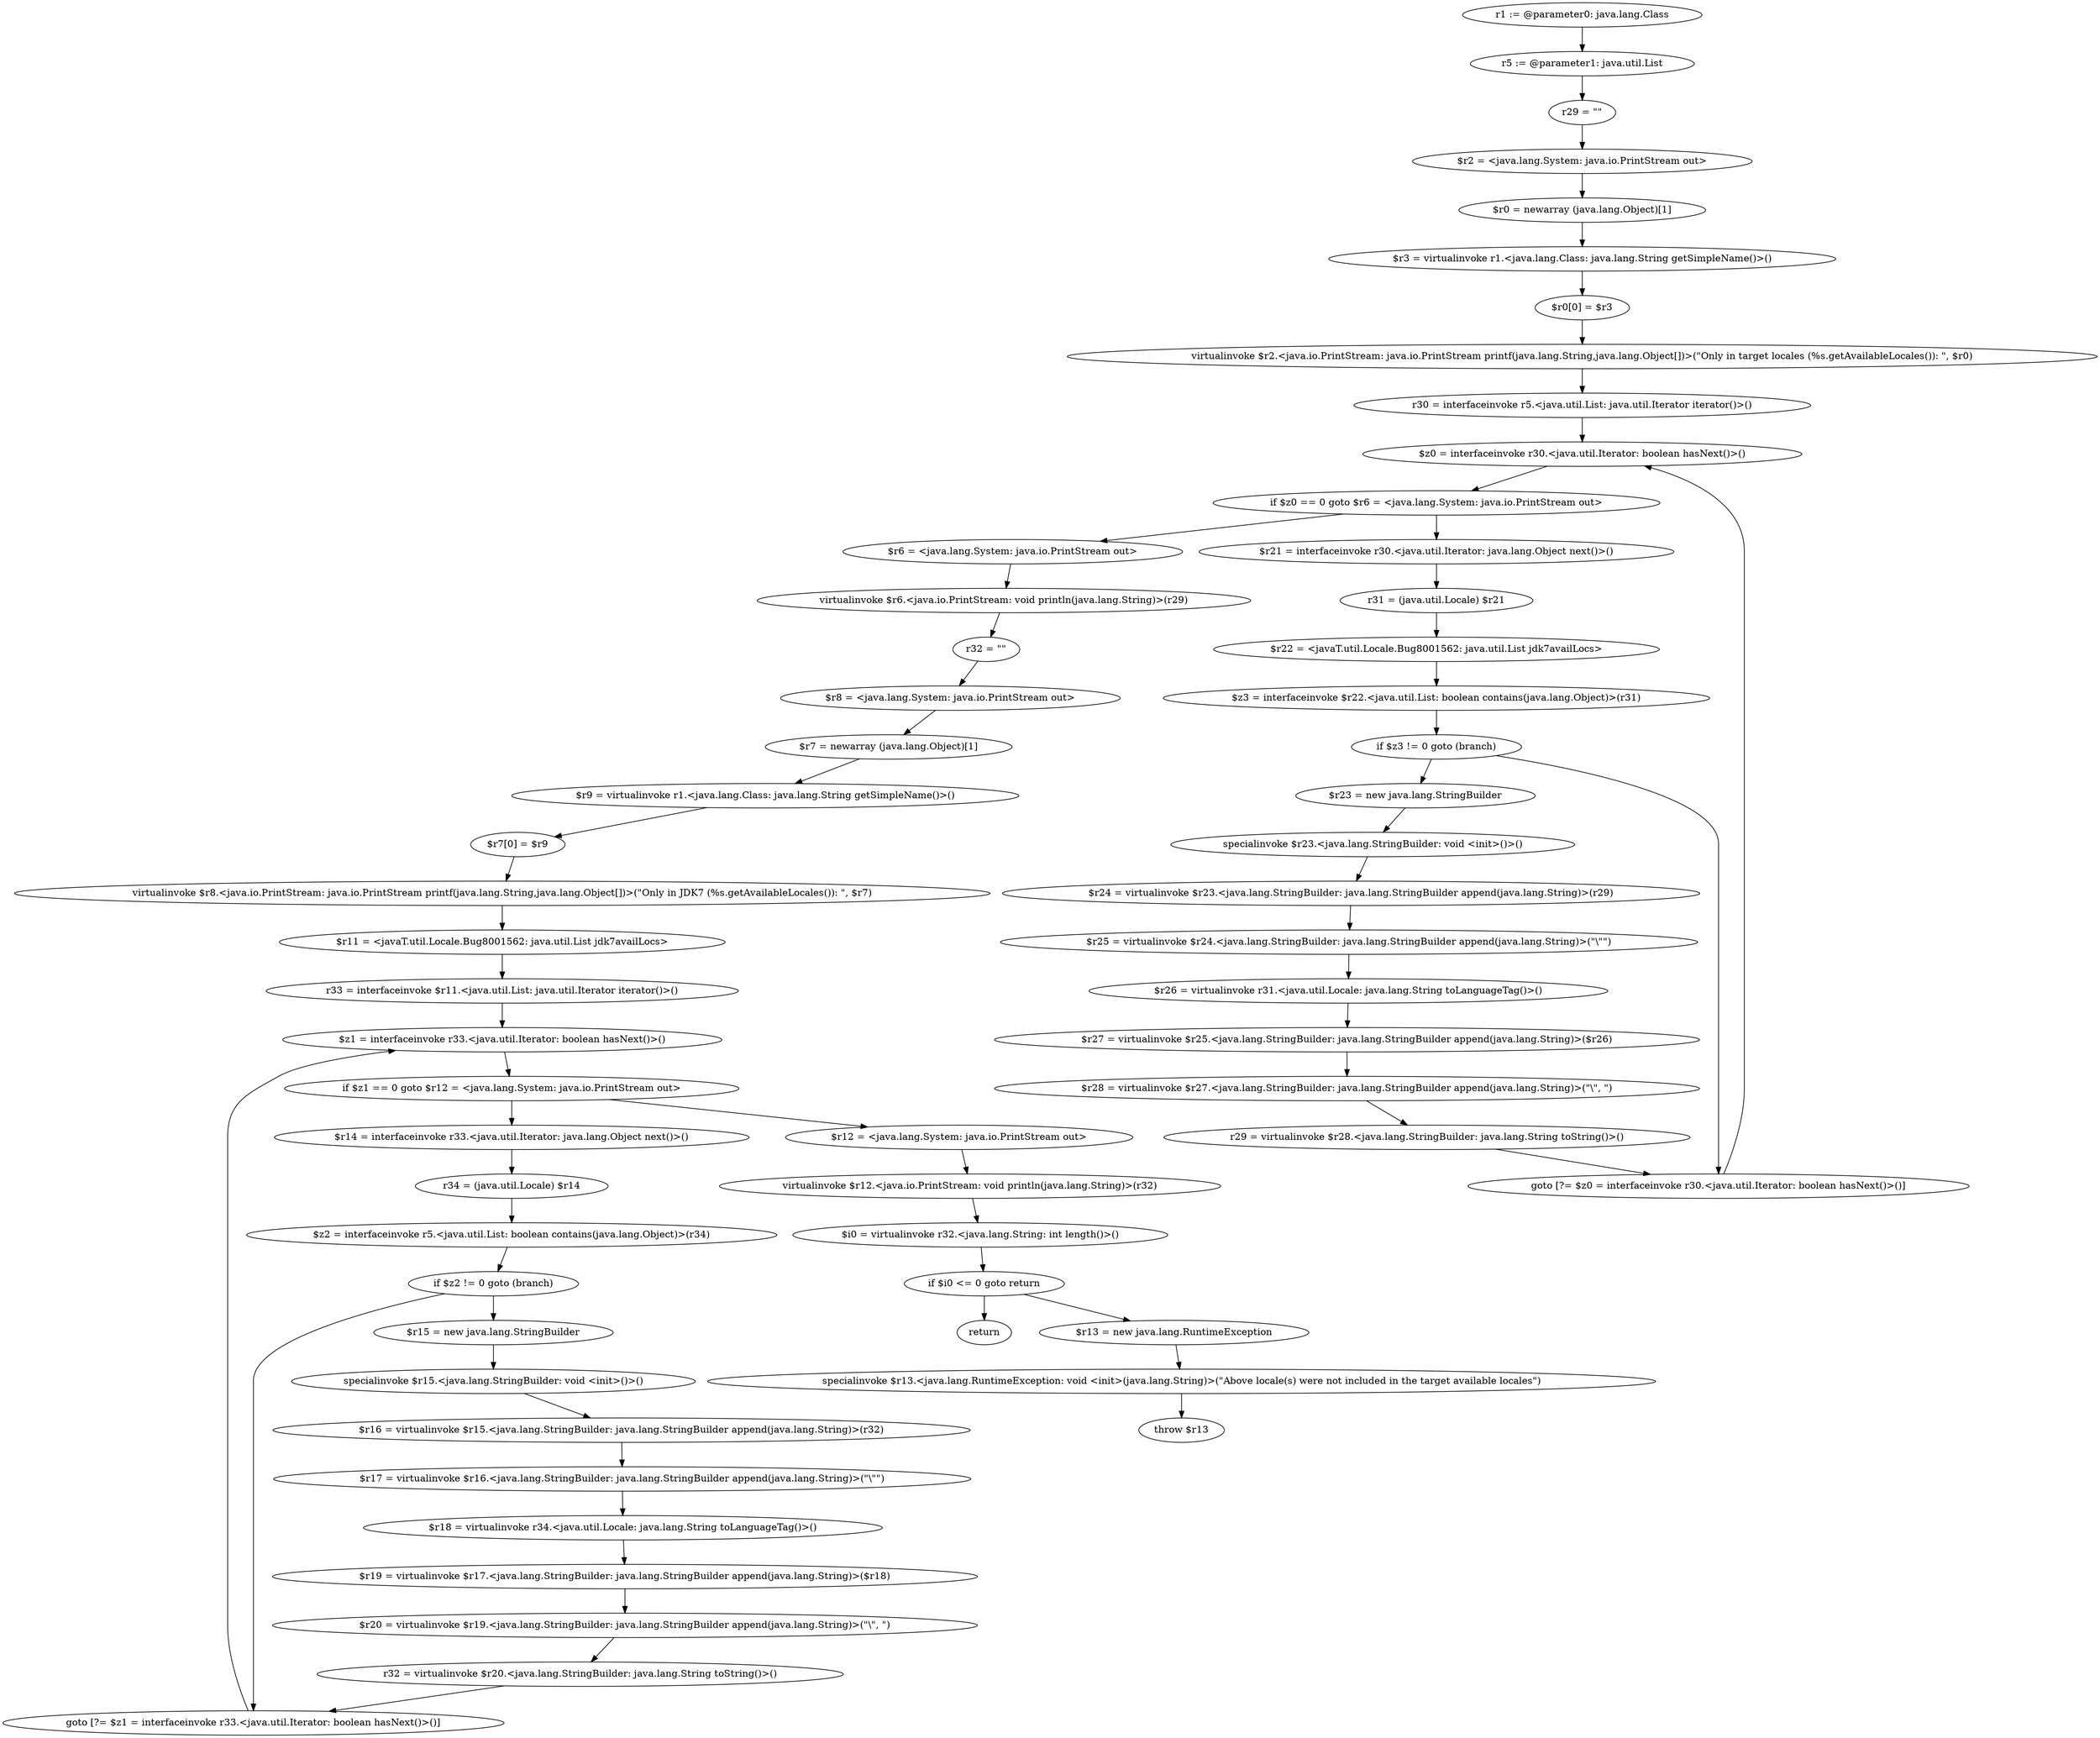 digraph "unitGraph" {
    "r1 := @parameter0: java.lang.Class"
    "r5 := @parameter1: java.util.List"
    "r29 = \"\""
    "$r2 = <java.lang.System: java.io.PrintStream out>"
    "$r0 = newarray (java.lang.Object)[1]"
    "$r3 = virtualinvoke r1.<java.lang.Class: java.lang.String getSimpleName()>()"
    "$r0[0] = $r3"
    "virtualinvoke $r2.<java.io.PrintStream: java.io.PrintStream printf(java.lang.String,java.lang.Object[])>(\"Only in target locales (%s.getAvailableLocales()): \", $r0)"
    "r30 = interfaceinvoke r5.<java.util.List: java.util.Iterator iterator()>()"
    "$z0 = interfaceinvoke r30.<java.util.Iterator: boolean hasNext()>()"
    "if $z0 == 0 goto $r6 = <java.lang.System: java.io.PrintStream out>"
    "$r21 = interfaceinvoke r30.<java.util.Iterator: java.lang.Object next()>()"
    "r31 = (java.util.Locale) $r21"
    "$r22 = <javaT.util.Locale.Bug8001562: java.util.List jdk7availLocs>"
    "$z3 = interfaceinvoke $r22.<java.util.List: boolean contains(java.lang.Object)>(r31)"
    "if $z3 != 0 goto (branch)"
    "$r23 = new java.lang.StringBuilder"
    "specialinvoke $r23.<java.lang.StringBuilder: void <init>()>()"
    "$r24 = virtualinvoke $r23.<java.lang.StringBuilder: java.lang.StringBuilder append(java.lang.String)>(r29)"
    "$r25 = virtualinvoke $r24.<java.lang.StringBuilder: java.lang.StringBuilder append(java.lang.String)>(\"\\\"\")"
    "$r26 = virtualinvoke r31.<java.util.Locale: java.lang.String toLanguageTag()>()"
    "$r27 = virtualinvoke $r25.<java.lang.StringBuilder: java.lang.StringBuilder append(java.lang.String)>($r26)"
    "$r28 = virtualinvoke $r27.<java.lang.StringBuilder: java.lang.StringBuilder append(java.lang.String)>(\"\\\", \")"
    "r29 = virtualinvoke $r28.<java.lang.StringBuilder: java.lang.String toString()>()"
    "goto [?= $z0 = interfaceinvoke r30.<java.util.Iterator: boolean hasNext()>()]"
    "$r6 = <java.lang.System: java.io.PrintStream out>"
    "virtualinvoke $r6.<java.io.PrintStream: void println(java.lang.String)>(r29)"
    "r32 = \"\""
    "$r8 = <java.lang.System: java.io.PrintStream out>"
    "$r7 = newarray (java.lang.Object)[1]"
    "$r9 = virtualinvoke r1.<java.lang.Class: java.lang.String getSimpleName()>()"
    "$r7[0] = $r9"
    "virtualinvoke $r8.<java.io.PrintStream: java.io.PrintStream printf(java.lang.String,java.lang.Object[])>(\"Only in JDK7 (%s.getAvailableLocales()): \", $r7)"
    "$r11 = <javaT.util.Locale.Bug8001562: java.util.List jdk7availLocs>"
    "r33 = interfaceinvoke $r11.<java.util.List: java.util.Iterator iterator()>()"
    "$z1 = interfaceinvoke r33.<java.util.Iterator: boolean hasNext()>()"
    "if $z1 == 0 goto $r12 = <java.lang.System: java.io.PrintStream out>"
    "$r14 = interfaceinvoke r33.<java.util.Iterator: java.lang.Object next()>()"
    "r34 = (java.util.Locale) $r14"
    "$z2 = interfaceinvoke r5.<java.util.List: boolean contains(java.lang.Object)>(r34)"
    "if $z2 != 0 goto (branch)"
    "$r15 = new java.lang.StringBuilder"
    "specialinvoke $r15.<java.lang.StringBuilder: void <init>()>()"
    "$r16 = virtualinvoke $r15.<java.lang.StringBuilder: java.lang.StringBuilder append(java.lang.String)>(r32)"
    "$r17 = virtualinvoke $r16.<java.lang.StringBuilder: java.lang.StringBuilder append(java.lang.String)>(\"\\\"\")"
    "$r18 = virtualinvoke r34.<java.util.Locale: java.lang.String toLanguageTag()>()"
    "$r19 = virtualinvoke $r17.<java.lang.StringBuilder: java.lang.StringBuilder append(java.lang.String)>($r18)"
    "$r20 = virtualinvoke $r19.<java.lang.StringBuilder: java.lang.StringBuilder append(java.lang.String)>(\"\\\", \")"
    "r32 = virtualinvoke $r20.<java.lang.StringBuilder: java.lang.String toString()>()"
    "goto [?= $z1 = interfaceinvoke r33.<java.util.Iterator: boolean hasNext()>()]"
    "$r12 = <java.lang.System: java.io.PrintStream out>"
    "virtualinvoke $r12.<java.io.PrintStream: void println(java.lang.String)>(r32)"
    "$i0 = virtualinvoke r32.<java.lang.String: int length()>()"
    "if $i0 <= 0 goto return"
    "$r13 = new java.lang.RuntimeException"
    "specialinvoke $r13.<java.lang.RuntimeException: void <init>(java.lang.String)>(\"Above locale(s) were not included in the target available locales\")"
    "throw $r13"
    "return"
    "r1 := @parameter0: java.lang.Class"->"r5 := @parameter1: java.util.List";
    "r5 := @parameter1: java.util.List"->"r29 = \"\"";
    "r29 = \"\""->"$r2 = <java.lang.System: java.io.PrintStream out>";
    "$r2 = <java.lang.System: java.io.PrintStream out>"->"$r0 = newarray (java.lang.Object)[1]";
    "$r0 = newarray (java.lang.Object)[1]"->"$r3 = virtualinvoke r1.<java.lang.Class: java.lang.String getSimpleName()>()";
    "$r3 = virtualinvoke r1.<java.lang.Class: java.lang.String getSimpleName()>()"->"$r0[0] = $r3";
    "$r0[0] = $r3"->"virtualinvoke $r2.<java.io.PrintStream: java.io.PrintStream printf(java.lang.String,java.lang.Object[])>(\"Only in target locales (%s.getAvailableLocales()): \", $r0)";
    "virtualinvoke $r2.<java.io.PrintStream: java.io.PrintStream printf(java.lang.String,java.lang.Object[])>(\"Only in target locales (%s.getAvailableLocales()): \", $r0)"->"r30 = interfaceinvoke r5.<java.util.List: java.util.Iterator iterator()>()";
    "r30 = interfaceinvoke r5.<java.util.List: java.util.Iterator iterator()>()"->"$z0 = interfaceinvoke r30.<java.util.Iterator: boolean hasNext()>()";
    "$z0 = interfaceinvoke r30.<java.util.Iterator: boolean hasNext()>()"->"if $z0 == 0 goto $r6 = <java.lang.System: java.io.PrintStream out>";
    "if $z0 == 0 goto $r6 = <java.lang.System: java.io.PrintStream out>"->"$r21 = interfaceinvoke r30.<java.util.Iterator: java.lang.Object next()>()";
    "if $z0 == 0 goto $r6 = <java.lang.System: java.io.PrintStream out>"->"$r6 = <java.lang.System: java.io.PrintStream out>";
    "$r21 = interfaceinvoke r30.<java.util.Iterator: java.lang.Object next()>()"->"r31 = (java.util.Locale) $r21";
    "r31 = (java.util.Locale) $r21"->"$r22 = <javaT.util.Locale.Bug8001562: java.util.List jdk7availLocs>";
    "$r22 = <javaT.util.Locale.Bug8001562: java.util.List jdk7availLocs>"->"$z3 = interfaceinvoke $r22.<java.util.List: boolean contains(java.lang.Object)>(r31)";
    "$z3 = interfaceinvoke $r22.<java.util.List: boolean contains(java.lang.Object)>(r31)"->"if $z3 != 0 goto (branch)";
    "if $z3 != 0 goto (branch)"->"$r23 = new java.lang.StringBuilder";
    "if $z3 != 0 goto (branch)"->"goto [?= $z0 = interfaceinvoke r30.<java.util.Iterator: boolean hasNext()>()]";
    "$r23 = new java.lang.StringBuilder"->"specialinvoke $r23.<java.lang.StringBuilder: void <init>()>()";
    "specialinvoke $r23.<java.lang.StringBuilder: void <init>()>()"->"$r24 = virtualinvoke $r23.<java.lang.StringBuilder: java.lang.StringBuilder append(java.lang.String)>(r29)";
    "$r24 = virtualinvoke $r23.<java.lang.StringBuilder: java.lang.StringBuilder append(java.lang.String)>(r29)"->"$r25 = virtualinvoke $r24.<java.lang.StringBuilder: java.lang.StringBuilder append(java.lang.String)>(\"\\\"\")";
    "$r25 = virtualinvoke $r24.<java.lang.StringBuilder: java.lang.StringBuilder append(java.lang.String)>(\"\\\"\")"->"$r26 = virtualinvoke r31.<java.util.Locale: java.lang.String toLanguageTag()>()";
    "$r26 = virtualinvoke r31.<java.util.Locale: java.lang.String toLanguageTag()>()"->"$r27 = virtualinvoke $r25.<java.lang.StringBuilder: java.lang.StringBuilder append(java.lang.String)>($r26)";
    "$r27 = virtualinvoke $r25.<java.lang.StringBuilder: java.lang.StringBuilder append(java.lang.String)>($r26)"->"$r28 = virtualinvoke $r27.<java.lang.StringBuilder: java.lang.StringBuilder append(java.lang.String)>(\"\\\", \")";
    "$r28 = virtualinvoke $r27.<java.lang.StringBuilder: java.lang.StringBuilder append(java.lang.String)>(\"\\\", \")"->"r29 = virtualinvoke $r28.<java.lang.StringBuilder: java.lang.String toString()>()";
    "r29 = virtualinvoke $r28.<java.lang.StringBuilder: java.lang.String toString()>()"->"goto [?= $z0 = interfaceinvoke r30.<java.util.Iterator: boolean hasNext()>()]";
    "goto [?= $z0 = interfaceinvoke r30.<java.util.Iterator: boolean hasNext()>()]"->"$z0 = interfaceinvoke r30.<java.util.Iterator: boolean hasNext()>()";
    "$r6 = <java.lang.System: java.io.PrintStream out>"->"virtualinvoke $r6.<java.io.PrintStream: void println(java.lang.String)>(r29)";
    "virtualinvoke $r6.<java.io.PrintStream: void println(java.lang.String)>(r29)"->"r32 = \"\"";
    "r32 = \"\""->"$r8 = <java.lang.System: java.io.PrintStream out>";
    "$r8 = <java.lang.System: java.io.PrintStream out>"->"$r7 = newarray (java.lang.Object)[1]";
    "$r7 = newarray (java.lang.Object)[1]"->"$r9 = virtualinvoke r1.<java.lang.Class: java.lang.String getSimpleName()>()";
    "$r9 = virtualinvoke r1.<java.lang.Class: java.lang.String getSimpleName()>()"->"$r7[0] = $r9";
    "$r7[0] = $r9"->"virtualinvoke $r8.<java.io.PrintStream: java.io.PrintStream printf(java.lang.String,java.lang.Object[])>(\"Only in JDK7 (%s.getAvailableLocales()): \", $r7)";
    "virtualinvoke $r8.<java.io.PrintStream: java.io.PrintStream printf(java.lang.String,java.lang.Object[])>(\"Only in JDK7 (%s.getAvailableLocales()): \", $r7)"->"$r11 = <javaT.util.Locale.Bug8001562: java.util.List jdk7availLocs>";
    "$r11 = <javaT.util.Locale.Bug8001562: java.util.List jdk7availLocs>"->"r33 = interfaceinvoke $r11.<java.util.List: java.util.Iterator iterator()>()";
    "r33 = interfaceinvoke $r11.<java.util.List: java.util.Iterator iterator()>()"->"$z1 = interfaceinvoke r33.<java.util.Iterator: boolean hasNext()>()";
    "$z1 = interfaceinvoke r33.<java.util.Iterator: boolean hasNext()>()"->"if $z1 == 0 goto $r12 = <java.lang.System: java.io.PrintStream out>";
    "if $z1 == 0 goto $r12 = <java.lang.System: java.io.PrintStream out>"->"$r14 = interfaceinvoke r33.<java.util.Iterator: java.lang.Object next()>()";
    "if $z1 == 0 goto $r12 = <java.lang.System: java.io.PrintStream out>"->"$r12 = <java.lang.System: java.io.PrintStream out>";
    "$r14 = interfaceinvoke r33.<java.util.Iterator: java.lang.Object next()>()"->"r34 = (java.util.Locale) $r14";
    "r34 = (java.util.Locale) $r14"->"$z2 = interfaceinvoke r5.<java.util.List: boolean contains(java.lang.Object)>(r34)";
    "$z2 = interfaceinvoke r5.<java.util.List: boolean contains(java.lang.Object)>(r34)"->"if $z2 != 0 goto (branch)";
    "if $z2 != 0 goto (branch)"->"$r15 = new java.lang.StringBuilder";
    "if $z2 != 0 goto (branch)"->"goto [?= $z1 = interfaceinvoke r33.<java.util.Iterator: boolean hasNext()>()]";
    "$r15 = new java.lang.StringBuilder"->"specialinvoke $r15.<java.lang.StringBuilder: void <init>()>()";
    "specialinvoke $r15.<java.lang.StringBuilder: void <init>()>()"->"$r16 = virtualinvoke $r15.<java.lang.StringBuilder: java.lang.StringBuilder append(java.lang.String)>(r32)";
    "$r16 = virtualinvoke $r15.<java.lang.StringBuilder: java.lang.StringBuilder append(java.lang.String)>(r32)"->"$r17 = virtualinvoke $r16.<java.lang.StringBuilder: java.lang.StringBuilder append(java.lang.String)>(\"\\\"\")";
    "$r17 = virtualinvoke $r16.<java.lang.StringBuilder: java.lang.StringBuilder append(java.lang.String)>(\"\\\"\")"->"$r18 = virtualinvoke r34.<java.util.Locale: java.lang.String toLanguageTag()>()";
    "$r18 = virtualinvoke r34.<java.util.Locale: java.lang.String toLanguageTag()>()"->"$r19 = virtualinvoke $r17.<java.lang.StringBuilder: java.lang.StringBuilder append(java.lang.String)>($r18)";
    "$r19 = virtualinvoke $r17.<java.lang.StringBuilder: java.lang.StringBuilder append(java.lang.String)>($r18)"->"$r20 = virtualinvoke $r19.<java.lang.StringBuilder: java.lang.StringBuilder append(java.lang.String)>(\"\\\", \")";
    "$r20 = virtualinvoke $r19.<java.lang.StringBuilder: java.lang.StringBuilder append(java.lang.String)>(\"\\\", \")"->"r32 = virtualinvoke $r20.<java.lang.StringBuilder: java.lang.String toString()>()";
    "r32 = virtualinvoke $r20.<java.lang.StringBuilder: java.lang.String toString()>()"->"goto [?= $z1 = interfaceinvoke r33.<java.util.Iterator: boolean hasNext()>()]";
    "goto [?= $z1 = interfaceinvoke r33.<java.util.Iterator: boolean hasNext()>()]"->"$z1 = interfaceinvoke r33.<java.util.Iterator: boolean hasNext()>()";
    "$r12 = <java.lang.System: java.io.PrintStream out>"->"virtualinvoke $r12.<java.io.PrintStream: void println(java.lang.String)>(r32)";
    "virtualinvoke $r12.<java.io.PrintStream: void println(java.lang.String)>(r32)"->"$i0 = virtualinvoke r32.<java.lang.String: int length()>()";
    "$i0 = virtualinvoke r32.<java.lang.String: int length()>()"->"if $i0 <= 0 goto return";
    "if $i0 <= 0 goto return"->"$r13 = new java.lang.RuntimeException";
    "if $i0 <= 0 goto return"->"return";
    "$r13 = new java.lang.RuntimeException"->"specialinvoke $r13.<java.lang.RuntimeException: void <init>(java.lang.String)>(\"Above locale(s) were not included in the target available locales\")";
    "specialinvoke $r13.<java.lang.RuntimeException: void <init>(java.lang.String)>(\"Above locale(s) were not included in the target available locales\")"->"throw $r13";
}
